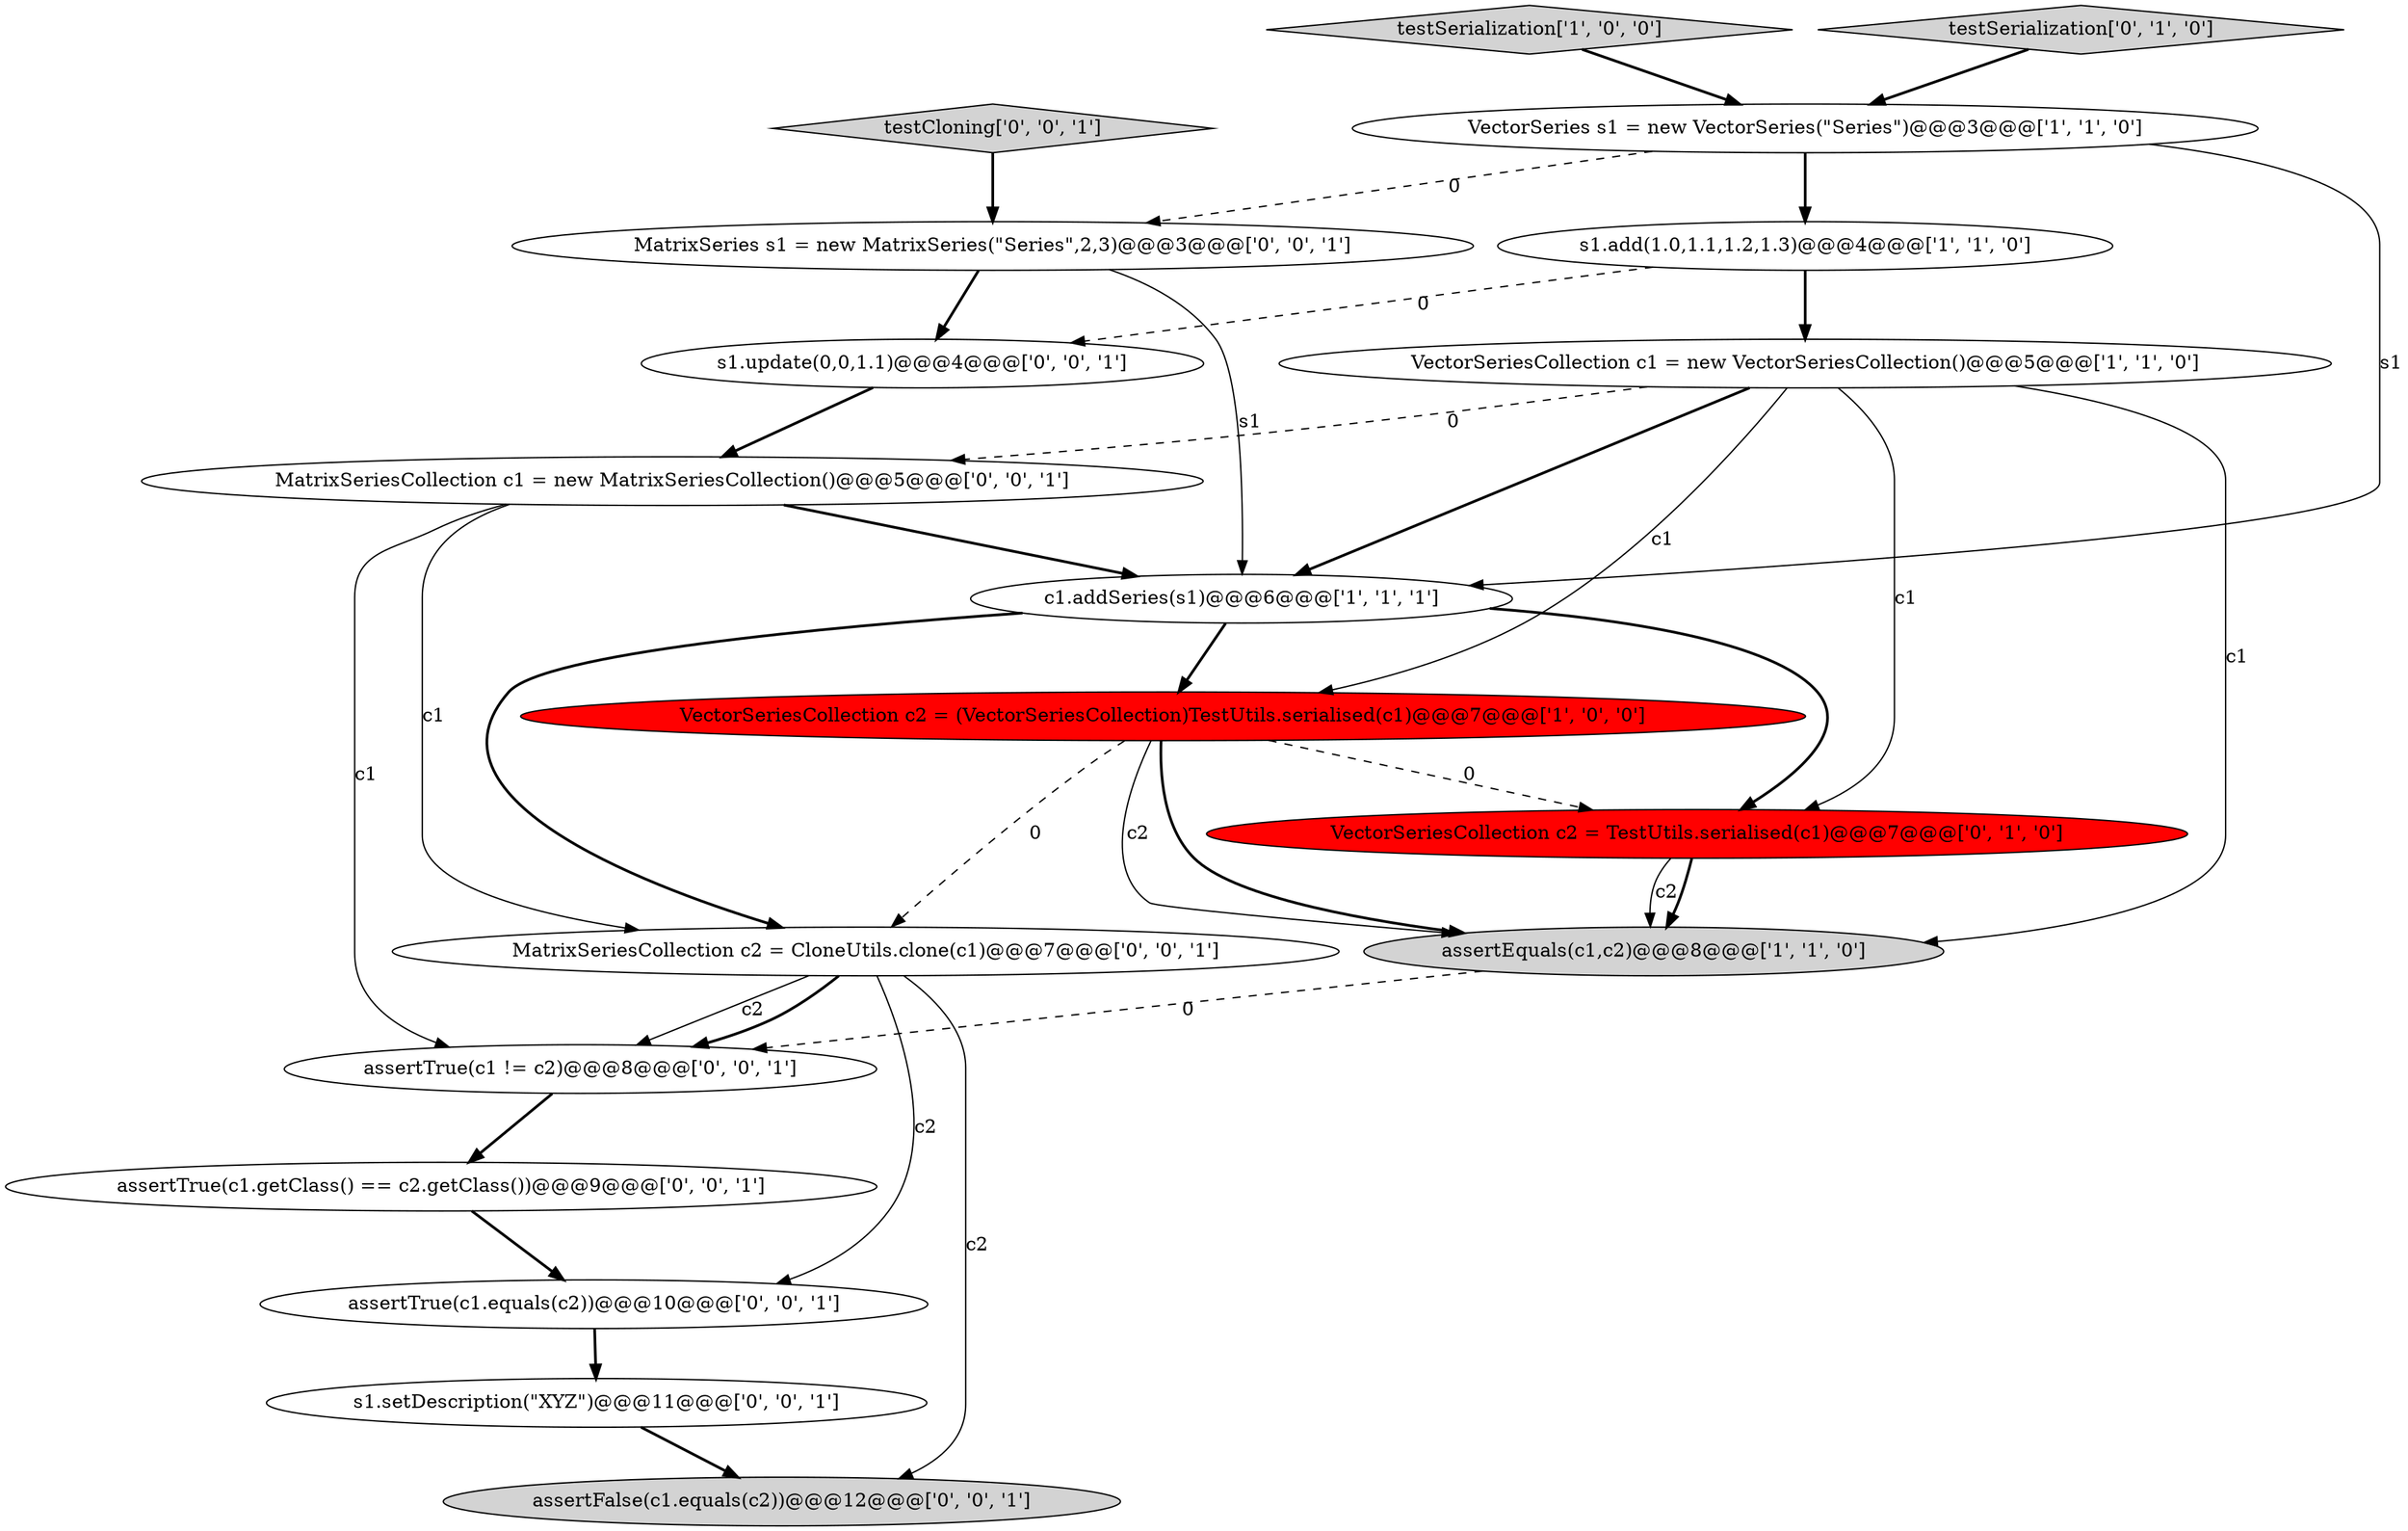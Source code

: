 digraph {
1 [style = filled, label = "testSerialization['1', '0', '0']", fillcolor = lightgray, shape = diamond image = "AAA0AAABBB1BBB"];
14 [style = filled, label = "MatrixSeriesCollection c1 = new MatrixSeriesCollection()@@@5@@@['0', '0', '1']", fillcolor = white, shape = ellipse image = "AAA0AAABBB3BBB"];
7 [style = filled, label = "VectorSeriesCollection c2 = TestUtils.serialised(c1)@@@7@@@['0', '1', '0']", fillcolor = red, shape = ellipse image = "AAA1AAABBB2BBB"];
16 [style = filled, label = "assertTrue(c1.equals(c2))@@@10@@@['0', '0', '1']", fillcolor = white, shape = ellipse image = "AAA0AAABBB3BBB"];
9 [style = filled, label = "MatrixSeries s1 = new MatrixSeries(\"Series\",2,3)@@@3@@@['0', '0', '1']", fillcolor = white, shape = ellipse image = "AAA0AAABBB3BBB"];
0 [style = filled, label = "VectorSeriesCollection c1 = new VectorSeriesCollection()@@@5@@@['1', '1', '0']", fillcolor = white, shape = ellipse image = "AAA0AAABBB1BBB"];
13 [style = filled, label = "testCloning['0', '0', '1']", fillcolor = lightgray, shape = diamond image = "AAA0AAABBB3BBB"];
15 [style = filled, label = "assertTrue(c1 != c2)@@@8@@@['0', '0', '1']", fillcolor = white, shape = ellipse image = "AAA0AAABBB3BBB"];
17 [style = filled, label = "MatrixSeriesCollection c2 = CloneUtils.clone(c1)@@@7@@@['0', '0', '1']", fillcolor = white, shape = ellipse image = "AAA0AAABBB3BBB"];
11 [style = filled, label = "s1.setDescription(\"XYZ\")@@@11@@@['0', '0', '1']", fillcolor = white, shape = ellipse image = "AAA0AAABBB3BBB"];
18 [style = filled, label = "assertFalse(c1.equals(c2))@@@12@@@['0', '0', '1']", fillcolor = lightgray, shape = ellipse image = "AAA0AAABBB3BBB"];
3 [style = filled, label = "VectorSeriesCollection c2 = (VectorSeriesCollection)TestUtils.serialised(c1)@@@7@@@['1', '0', '0']", fillcolor = red, shape = ellipse image = "AAA1AAABBB1BBB"];
6 [style = filled, label = "VectorSeries s1 = new VectorSeries(\"Series\")@@@3@@@['1', '1', '0']", fillcolor = white, shape = ellipse image = "AAA0AAABBB1BBB"];
12 [style = filled, label = "assertTrue(c1.getClass() == c2.getClass())@@@9@@@['0', '0', '1']", fillcolor = white, shape = ellipse image = "AAA0AAABBB3BBB"];
8 [style = filled, label = "testSerialization['0', '1', '0']", fillcolor = lightgray, shape = diamond image = "AAA0AAABBB2BBB"];
10 [style = filled, label = "s1.update(0,0,1.1)@@@4@@@['0', '0', '1']", fillcolor = white, shape = ellipse image = "AAA0AAABBB3BBB"];
4 [style = filled, label = "s1.add(1.0,1.1,1.2,1.3)@@@4@@@['1', '1', '0']", fillcolor = white, shape = ellipse image = "AAA0AAABBB1BBB"];
2 [style = filled, label = "assertEquals(c1,c2)@@@8@@@['1', '1', '0']", fillcolor = lightgray, shape = ellipse image = "AAA0AAABBB1BBB"];
5 [style = filled, label = "c1.addSeries(s1)@@@6@@@['1', '1', '1']", fillcolor = white, shape = ellipse image = "AAA0AAABBB1BBB"];
5->3 [style = bold, label=""];
3->2 [style = solid, label="c2"];
16->11 [style = bold, label=""];
3->17 [style = dashed, label="0"];
10->14 [style = bold, label=""];
3->7 [style = dashed, label="0"];
6->5 [style = solid, label="s1"];
17->18 [style = solid, label="c2"];
17->16 [style = solid, label="c2"];
6->9 [style = dashed, label="0"];
8->6 [style = bold, label=""];
12->16 [style = bold, label=""];
9->10 [style = bold, label=""];
5->17 [style = bold, label=""];
0->3 [style = solid, label="c1"];
11->18 [style = bold, label=""];
4->0 [style = bold, label=""];
2->15 [style = dashed, label="0"];
0->14 [style = dashed, label="0"];
6->4 [style = bold, label=""];
14->17 [style = solid, label="c1"];
1->6 [style = bold, label=""];
3->2 [style = bold, label=""];
7->2 [style = solid, label="c2"];
7->2 [style = bold, label=""];
0->7 [style = solid, label="c1"];
14->15 [style = solid, label="c1"];
17->15 [style = solid, label="c2"];
17->15 [style = bold, label=""];
5->7 [style = bold, label=""];
15->12 [style = bold, label=""];
13->9 [style = bold, label=""];
4->10 [style = dashed, label="0"];
0->2 [style = solid, label="c1"];
9->5 [style = solid, label="s1"];
0->5 [style = bold, label=""];
14->5 [style = bold, label=""];
}
